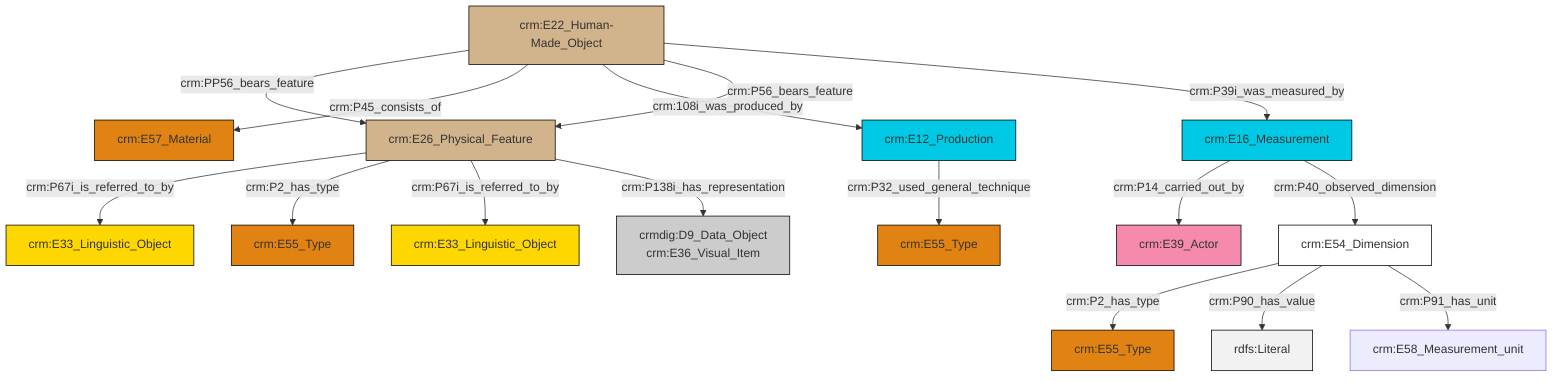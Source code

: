 graph TD
classDef Literal fill:#f2f2f2,stroke:#000000;
classDef CRM_Entity fill:#FFFFFF,stroke:#000000;
classDef Temporal_Entity fill:#00C9E6, stroke:#000000;
classDef Type fill:#E18312, stroke:#000000;
classDef Time-Span fill:#2C9C91, stroke:#000000;
classDef Appellation fill:#FFEB7F, stroke:#000000;
classDef Place fill:#008836, stroke:#000000;
classDef Persistent_Item fill:#B266B2, stroke:#000000;
classDef Conceptual_Object fill:#FFD700, stroke:#000000;
classDef Physical_Thing fill:#D2B48C, stroke:#000000;
classDef Actor fill:#f58aad, stroke:#000000;
classDef PC_Classes fill:#4ce600, stroke:#000000;
classDef Multi fill:#cccccc,stroke:#000000;

0["crm:E26_Physical_Feature"]:::Physical_Thing -->|crm:P67i_is_referred_to_by| 1["crm:E33_Linguistic_Object"]:::Conceptual_Object
0["crm:E26_Physical_Feature"]:::Physical_Thing -->|crm:P2_has_type| 5["crm:E55_Type"]:::Type
0["crm:E26_Physical_Feature"]:::Physical_Thing -->|crm:P67i_is_referred_to_by| 11["crm:E33_Linguistic_Object"]:::Conceptual_Object
13["crm:E54_Dimension"]:::CRM_Entity -->|crm:P2_has_type| 14["crm:E55_Type"]:::Type
15["crm:E16_Measurement"]:::Temporal_Entity -->|crm:P14_carried_out_by| 2["crm:E39_Actor"]:::Actor
0["crm:E26_Physical_Feature"]:::Physical_Thing -->|crm:P138i_has_representation| 8["crmdig:D9_Data_Object<br>crm:E36_Visual_Item"]:::Multi
17["crm:E22_Human-Made_Object"]:::Physical_Thing -->|crm:PP56_bears_feature| 0["crm:E26_Physical_Feature"]:::Physical_Thing
13["crm:E54_Dimension"]:::CRM_Entity -->|crm:P90_has_value| 21[rdfs:Literal]:::Literal
13["crm:E54_Dimension"]:::CRM_Entity -->|crm:P91_has_unit| 22["crm:E58_Measurement_unit"]:::Default
15["crm:E16_Measurement"]:::Temporal_Entity -->|crm:P40_observed_dimension| 13["crm:E54_Dimension"]:::CRM_Entity
17["crm:E22_Human-Made_Object"]:::Physical_Thing -->|crm:P45_consists_of| 24["crm:E57_Material"]:::Type
17["crm:E22_Human-Made_Object"]:::Physical_Thing -->|crm:108i_was_produced_by| 28["crm:E12_Production"]:::Temporal_Entity
17["crm:E22_Human-Made_Object"]:::Physical_Thing -->|crm:P56_bears_feature| 0["crm:E26_Physical_Feature"]:::Physical_Thing
28["crm:E12_Production"]:::Temporal_Entity -->|crm:P32_used_general_technique| 6["crm:E55_Type"]:::Type
17["crm:E22_Human-Made_Object"]:::Physical_Thing -->|crm:P39i_was_measured_by| 15["crm:E16_Measurement"]:::Temporal_Entity